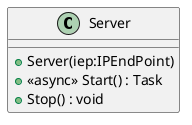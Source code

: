 @startuml
class Server {
    + Server(iep:IPEndPoint)
    + <<async>> Start() : Task
    + Stop() : void
}
@enduml
